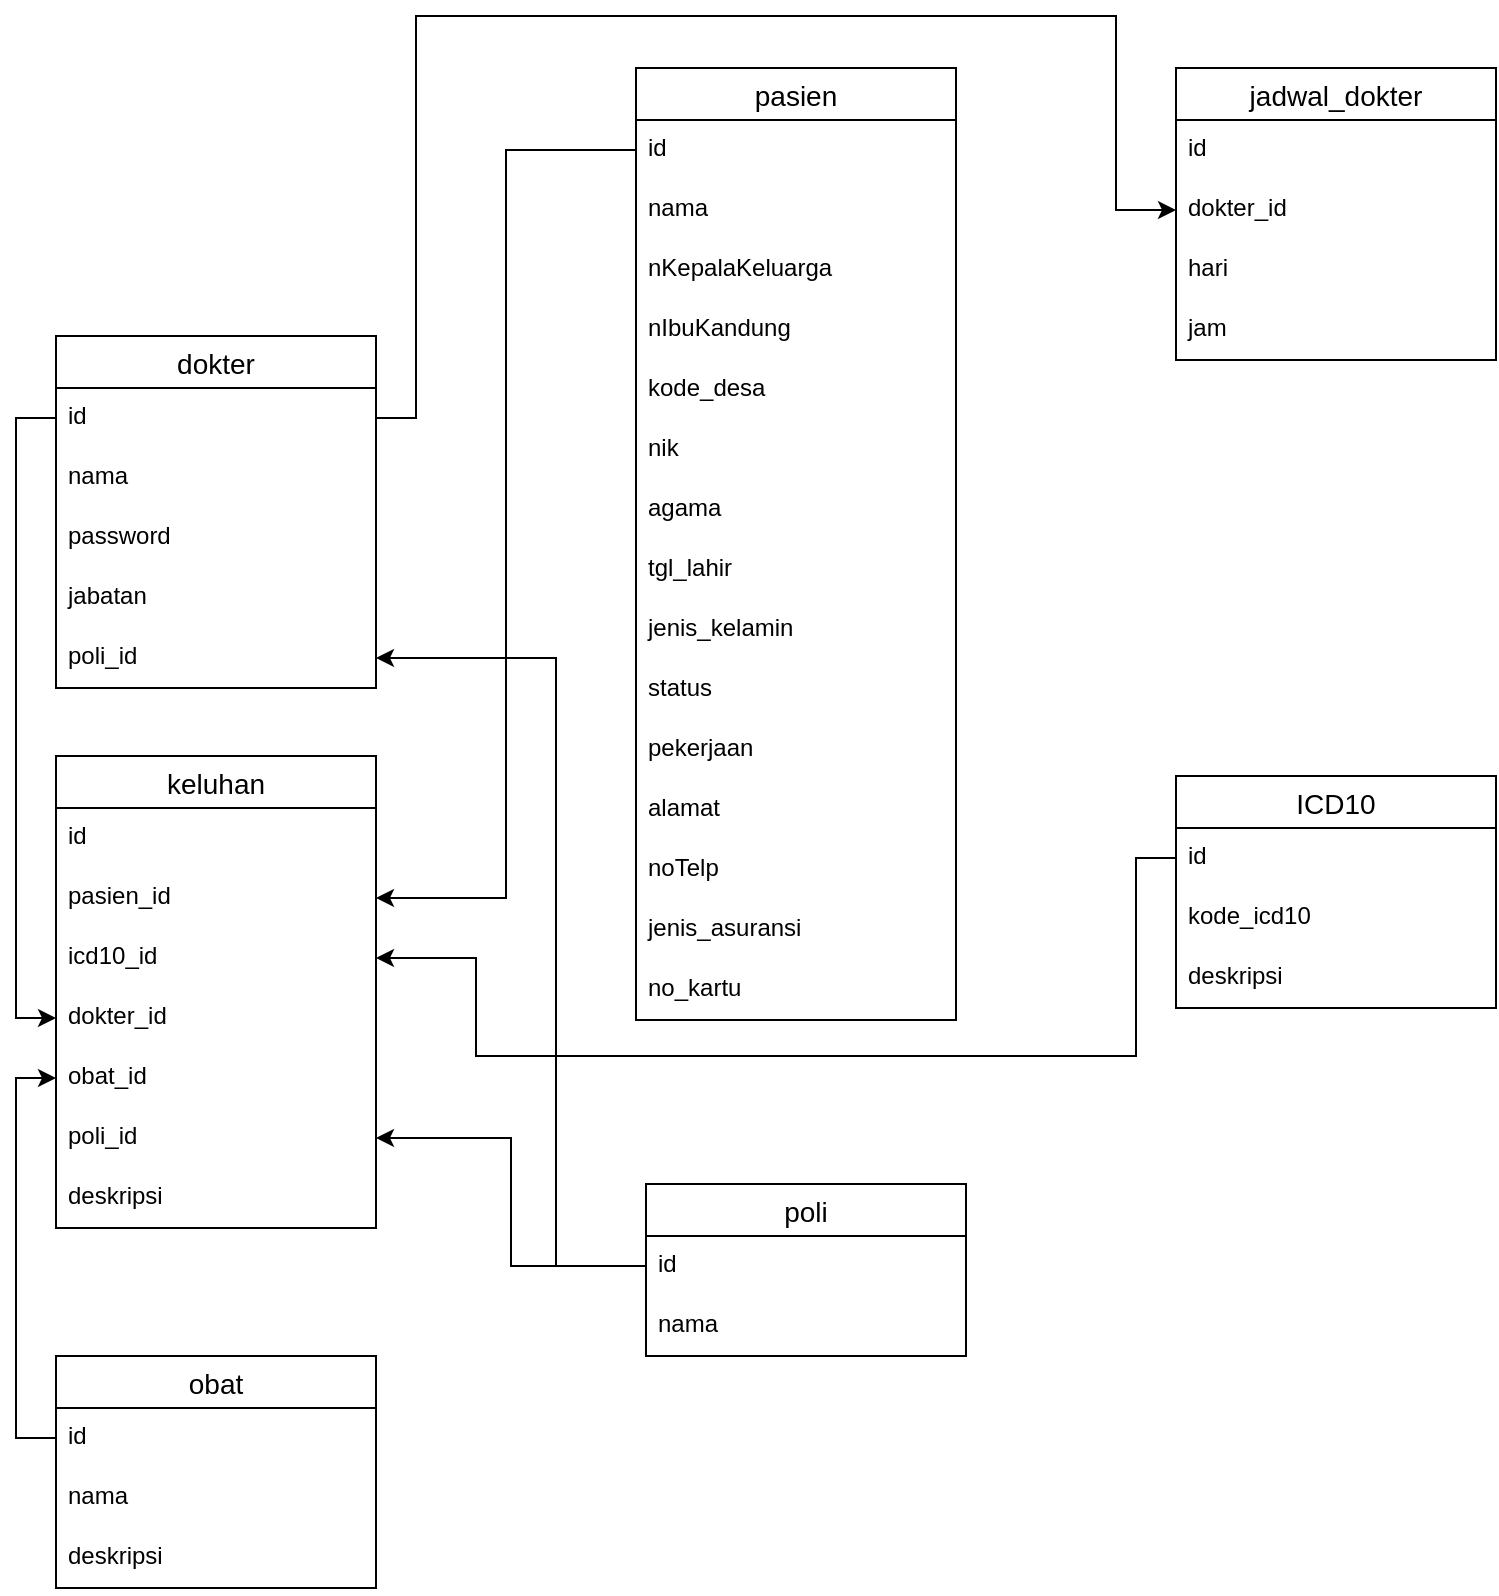 <mxfile version="20.8.16" type="device"><diagram name="Page-1" id="ucpn4Q7qDLKm0nQJn43p"><mxGraphModel dx="1843" dy="830" grid="1" gridSize="10" guides="1" tooltips="1" connect="1" arrows="1" fold="1" page="1" pageScale="1" pageWidth="850" pageHeight="1100" math="0" shadow="0"><root><mxCell id="0"/><mxCell id="1" parent="0"/><mxCell id="6lwlhdfwveSrjPZ8DCFY-1" value="pasien" style="swimlane;fontStyle=0;childLayout=stackLayout;horizontal=1;startSize=26;horizontalStack=0;resizeParent=1;resizeParentMax=0;resizeLast=0;collapsible=1;marginBottom=0;align=center;fontSize=14;" vertex="1" parent="1"><mxGeometry x="340" y="46" width="160" height="476" as="geometry"/></mxCell><mxCell id="6lwlhdfwveSrjPZ8DCFY-2" value="id" style="text;strokeColor=none;fillColor=none;spacingLeft=4;spacingRight=4;overflow=hidden;rotatable=0;points=[[0,0.5],[1,0.5]];portConstraint=eastwest;fontSize=12;" vertex="1" parent="6lwlhdfwveSrjPZ8DCFY-1"><mxGeometry y="26" width="160" height="30" as="geometry"/></mxCell><mxCell id="6lwlhdfwveSrjPZ8DCFY-3" value="nama" style="text;strokeColor=none;fillColor=none;spacingLeft=4;spacingRight=4;overflow=hidden;rotatable=0;points=[[0,0.5],[1,0.5]];portConstraint=eastwest;fontSize=12;" vertex="1" parent="6lwlhdfwveSrjPZ8DCFY-1"><mxGeometry y="56" width="160" height="30" as="geometry"/></mxCell><mxCell id="6lwlhdfwveSrjPZ8DCFY-4" value="nKepalaKeluarga" style="text;strokeColor=none;fillColor=none;spacingLeft=4;spacingRight=4;overflow=hidden;rotatable=0;points=[[0,0.5],[1,0.5]];portConstraint=eastwest;fontSize=12;" vertex="1" parent="6lwlhdfwveSrjPZ8DCFY-1"><mxGeometry y="86" width="160" height="30" as="geometry"/></mxCell><mxCell id="6lwlhdfwveSrjPZ8DCFY-21" value="nIbuKandung" style="text;strokeColor=none;fillColor=none;spacingLeft=4;spacingRight=4;overflow=hidden;rotatable=0;points=[[0,0.5],[1,0.5]];portConstraint=eastwest;fontSize=12;" vertex="1" parent="6lwlhdfwveSrjPZ8DCFY-1"><mxGeometry y="116" width="160" height="30" as="geometry"/></mxCell><mxCell id="6lwlhdfwveSrjPZ8DCFY-22" value="kode_desa" style="text;strokeColor=none;fillColor=none;spacingLeft=4;spacingRight=4;overflow=hidden;rotatable=0;points=[[0,0.5],[1,0.5]];portConstraint=eastwest;fontSize=12;" vertex="1" parent="6lwlhdfwveSrjPZ8DCFY-1"><mxGeometry y="146" width="160" height="30" as="geometry"/></mxCell><mxCell id="6lwlhdfwveSrjPZ8DCFY-23" value="nik" style="text;strokeColor=none;fillColor=none;spacingLeft=4;spacingRight=4;overflow=hidden;rotatable=0;points=[[0,0.5],[1,0.5]];portConstraint=eastwest;fontSize=12;" vertex="1" parent="6lwlhdfwveSrjPZ8DCFY-1"><mxGeometry y="176" width="160" height="30" as="geometry"/></mxCell><mxCell id="6lwlhdfwveSrjPZ8DCFY-24" value="agama" style="text;strokeColor=none;fillColor=none;spacingLeft=4;spacingRight=4;overflow=hidden;rotatable=0;points=[[0,0.5],[1,0.5]];portConstraint=eastwest;fontSize=12;" vertex="1" parent="6lwlhdfwveSrjPZ8DCFY-1"><mxGeometry y="206" width="160" height="30" as="geometry"/></mxCell><mxCell id="6lwlhdfwveSrjPZ8DCFY-29" value="tgl_lahir" style="text;strokeColor=none;fillColor=none;spacingLeft=4;spacingRight=4;overflow=hidden;rotatable=0;points=[[0,0.5],[1,0.5]];portConstraint=eastwest;fontSize=12;" vertex="1" parent="6lwlhdfwveSrjPZ8DCFY-1"><mxGeometry y="236" width="160" height="30" as="geometry"/></mxCell><mxCell id="6lwlhdfwveSrjPZ8DCFY-30" value="jenis_kelamin" style="text;strokeColor=none;fillColor=none;spacingLeft=4;spacingRight=4;overflow=hidden;rotatable=0;points=[[0,0.5],[1,0.5]];portConstraint=eastwest;fontSize=12;" vertex="1" parent="6lwlhdfwveSrjPZ8DCFY-1"><mxGeometry y="266" width="160" height="30" as="geometry"/></mxCell><mxCell id="6lwlhdfwveSrjPZ8DCFY-31" value="status" style="text;strokeColor=none;fillColor=none;spacingLeft=4;spacingRight=4;overflow=hidden;rotatable=0;points=[[0,0.5],[1,0.5]];portConstraint=eastwest;fontSize=12;" vertex="1" parent="6lwlhdfwveSrjPZ8DCFY-1"><mxGeometry y="296" width="160" height="30" as="geometry"/></mxCell><mxCell id="6lwlhdfwveSrjPZ8DCFY-32" value="pekerjaan" style="text;strokeColor=none;fillColor=none;spacingLeft=4;spacingRight=4;overflow=hidden;rotatable=0;points=[[0,0.5],[1,0.5]];portConstraint=eastwest;fontSize=12;" vertex="1" parent="6lwlhdfwveSrjPZ8DCFY-1"><mxGeometry y="326" width="160" height="30" as="geometry"/></mxCell><mxCell id="6lwlhdfwveSrjPZ8DCFY-33" value="alamat" style="text;strokeColor=none;fillColor=none;spacingLeft=4;spacingRight=4;overflow=hidden;rotatable=0;points=[[0,0.5],[1,0.5]];portConstraint=eastwest;fontSize=12;" vertex="1" parent="6lwlhdfwveSrjPZ8DCFY-1"><mxGeometry y="356" width="160" height="30" as="geometry"/></mxCell><mxCell id="6lwlhdfwveSrjPZ8DCFY-34" value="noTelp" style="text;strokeColor=none;fillColor=none;spacingLeft=4;spacingRight=4;overflow=hidden;rotatable=0;points=[[0,0.5],[1,0.5]];portConstraint=eastwest;fontSize=12;" vertex="1" parent="6lwlhdfwveSrjPZ8DCFY-1"><mxGeometry y="386" width="160" height="30" as="geometry"/></mxCell><mxCell id="6lwlhdfwveSrjPZ8DCFY-35" value="jenis_asuransi" style="text;strokeColor=none;fillColor=none;spacingLeft=4;spacingRight=4;overflow=hidden;rotatable=0;points=[[0,0.5],[1,0.5]];portConstraint=eastwest;fontSize=12;" vertex="1" parent="6lwlhdfwveSrjPZ8DCFY-1"><mxGeometry y="416" width="160" height="30" as="geometry"/></mxCell><mxCell id="6lwlhdfwveSrjPZ8DCFY-36" value="no_kartu" style="text;strokeColor=none;fillColor=none;spacingLeft=4;spacingRight=4;overflow=hidden;rotatable=0;points=[[0,0.5],[1,0.5]];portConstraint=eastwest;fontSize=12;" vertex="1" parent="6lwlhdfwveSrjPZ8DCFY-1"><mxGeometry y="446" width="160" height="30" as="geometry"/></mxCell><mxCell id="6lwlhdfwveSrjPZ8DCFY-5" value="dokter" style="swimlane;fontStyle=0;childLayout=stackLayout;horizontal=1;startSize=26;horizontalStack=0;resizeParent=1;resizeParentMax=0;resizeLast=0;collapsible=1;marginBottom=0;align=center;fontSize=14;" vertex="1" parent="1"><mxGeometry x="50" y="180" width="160" height="176" as="geometry"/></mxCell><mxCell id="6lwlhdfwveSrjPZ8DCFY-6" value="id" style="text;strokeColor=none;fillColor=none;spacingLeft=4;spacingRight=4;overflow=hidden;rotatable=0;points=[[0,0.5],[1,0.5]];portConstraint=eastwest;fontSize=12;" vertex="1" parent="6lwlhdfwveSrjPZ8DCFY-5"><mxGeometry y="26" width="160" height="30" as="geometry"/></mxCell><mxCell id="6lwlhdfwveSrjPZ8DCFY-7" value="nama" style="text;strokeColor=none;fillColor=none;spacingLeft=4;spacingRight=4;overflow=hidden;rotatable=0;points=[[0,0.5],[1,0.5]];portConstraint=eastwest;fontSize=12;" vertex="1" parent="6lwlhdfwveSrjPZ8DCFY-5"><mxGeometry y="56" width="160" height="30" as="geometry"/></mxCell><mxCell id="6lwlhdfwveSrjPZ8DCFY-8" value="password" style="text;strokeColor=none;fillColor=none;spacingLeft=4;spacingRight=4;overflow=hidden;rotatable=0;points=[[0,0.5],[1,0.5]];portConstraint=eastwest;fontSize=12;" vertex="1" parent="6lwlhdfwveSrjPZ8DCFY-5"><mxGeometry y="86" width="160" height="30" as="geometry"/></mxCell><mxCell id="6lwlhdfwveSrjPZ8DCFY-37" value="jabatan" style="text;strokeColor=none;fillColor=none;spacingLeft=4;spacingRight=4;overflow=hidden;rotatable=0;points=[[0,0.5],[1,0.5]];portConstraint=eastwest;fontSize=12;" vertex="1" parent="6lwlhdfwveSrjPZ8DCFY-5"><mxGeometry y="116" width="160" height="30" as="geometry"/></mxCell><mxCell id="6lwlhdfwveSrjPZ8DCFY-58" value="poli_id" style="text;strokeColor=none;fillColor=none;spacingLeft=4;spacingRight=4;overflow=hidden;rotatable=0;points=[[0,0.5],[1,0.5]];portConstraint=eastwest;fontSize=12;" vertex="1" parent="6lwlhdfwveSrjPZ8DCFY-5"><mxGeometry y="146" width="160" height="30" as="geometry"/></mxCell><mxCell id="6lwlhdfwveSrjPZ8DCFY-9" value="obat" style="swimlane;fontStyle=0;childLayout=stackLayout;horizontal=1;startSize=26;horizontalStack=0;resizeParent=1;resizeParentMax=0;resizeLast=0;collapsible=1;marginBottom=0;align=center;fontSize=14;" vertex="1" parent="1"><mxGeometry x="50" y="690" width="160" height="116" as="geometry"/></mxCell><mxCell id="6lwlhdfwveSrjPZ8DCFY-10" value="id" style="text;strokeColor=none;fillColor=none;spacingLeft=4;spacingRight=4;overflow=hidden;rotatable=0;points=[[0,0.5],[1,0.5]];portConstraint=eastwest;fontSize=12;" vertex="1" parent="6lwlhdfwveSrjPZ8DCFY-9"><mxGeometry y="26" width="160" height="30" as="geometry"/></mxCell><mxCell id="6lwlhdfwveSrjPZ8DCFY-11" value="nama" style="text;strokeColor=none;fillColor=none;spacingLeft=4;spacingRight=4;overflow=hidden;rotatable=0;points=[[0,0.5],[1,0.5]];portConstraint=eastwest;fontSize=12;" vertex="1" parent="6lwlhdfwveSrjPZ8DCFY-9"><mxGeometry y="56" width="160" height="30" as="geometry"/></mxCell><mxCell id="6lwlhdfwveSrjPZ8DCFY-12" value="deskripsi" style="text;strokeColor=none;fillColor=none;spacingLeft=4;spacingRight=4;overflow=hidden;rotatable=0;points=[[0,0.5],[1,0.5]];portConstraint=eastwest;fontSize=12;" vertex="1" parent="6lwlhdfwveSrjPZ8DCFY-9"><mxGeometry y="86" width="160" height="30" as="geometry"/></mxCell><mxCell id="6lwlhdfwveSrjPZ8DCFY-13" value="ICD10" style="swimlane;fontStyle=0;childLayout=stackLayout;horizontal=1;startSize=26;horizontalStack=0;resizeParent=1;resizeParentMax=0;resizeLast=0;collapsible=1;marginBottom=0;align=center;fontSize=14;" vertex="1" parent="1"><mxGeometry x="610" y="400" width="160" height="116" as="geometry"/></mxCell><mxCell id="6lwlhdfwveSrjPZ8DCFY-14" value="id" style="text;strokeColor=none;fillColor=none;spacingLeft=4;spacingRight=4;overflow=hidden;rotatable=0;points=[[0,0.5],[1,0.5]];portConstraint=eastwest;fontSize=12;" vertex="1" parent="6lwlhdfwveSrjPZ8DCFY-13"><mxGeometry y="26" width="160" height="30" as="geometry"/></mxCell><mxCell id="6lwlhdfwveSrjPZ8DCFY-15" value="kode_icd10" style="text;strokeColor=none;fillColor=none;spacingLeft=4;spacingRight=4;overflow=hidden;rotatable=0;points=[[0,0.5],[1,0.5]];portConstraint=eastwest;fontSize=12;" vertex="1" parent="6lwlhdfwveSrjPZ8DCFY-13"><mxGeometry y="56" width="160" height="30" as="geometry"/></mxCell><mxCell id="6lwlhdfwveSrjPZ8DCFY-16" value="deskripsi" style="text;strokeColor=none;fillColor=none;spacingLeft=4;spacingRight=4;overflow=hidden;rotatable=0;points=[[0,0.5],[1,0.5]];portConstraint=eastwest;fontSize=12;" vertex="1" parent="6lwlhdfwveSrjPZ8DCFY-13"><mxGeometry y="86" width="160" height="30" as="geometry"/></mxCell><mxCell id="6lwlhdfwveSrjPZ8DCFY-25" value="keluhan" style="swimlane;fontStyle=0;childLayout=stackLayout;horizontal=1;startSize=26;horizontalStack=0;resizeParent=1;resizeParentMax=0;resizeLast=0;collapsible=1;marginBottom=0;align=center;fontSize=14;" vertex="1" parent="1"><mxGeometry x="50" y="390" width="160" height="236" as="geometry"/></mxCell><mxCell id="6lwlhdfwveSrjPZ8DCFY-51" value="id" style="text;strokeColor=none;fillColor=none;spacingLeft=4;spacingRight=4;overflow=hidden;rotatable=0;points=[[0,0.5],[1,0.5]];portConstraint=eastwest;fontSize=12;" vertex="1" parent="6lwlhdfwveSrjPZ8DCFY-25"><mxGeometry y="26" width="160" height="30" as="geometry"/></mxCell><mxCell id="6lwlhdfwveSrjPZ8DCFY-26" value="pasien_id" style="text;strokeColor=none;fillColor=none;spacingLeft=4;spacingRight=4;overflow=hidden;rotatable=0;points=[[0,0.5],[1,0.5]];portConstraint=eastwest;fontSize=12;" vertex="1" parent="6lwlhdfwveSrjPZ8DCFY-25"><mxGeometry y="56" width="160" height="30" as="geometry"/></mxCell><mxCell id="6lwlhdfwveSrjPZ8DCFY-27" value="icd10_id" style="text;strokeColor=none;fillColor=none;spacingLeft=4;spacingRight=4;overflow=hidden;rotatable=0;points=[[0,0.5],[1,0.5]];portConstraint=eastwest;fontSize=12;" vertex="1" parent="6lwlhdfwveSrjPZ8DCFY-25"><mxGeometry y="86" width="160" height="30" as="geometry"/></mxCell><mxCell id="6lwlhdfwveSrjPZ8DCFY-44" value="dokter_id" style="text;strokeColor=none;fillColor=none;spacingLeft=4;spacingRight=4;overflow=hidden;rotatable=0;points=[[0,0.5],[1,0.5]];portConstraint=eastwest;fontSize=12;" vertex="1" parent="6lwlhdfwveSrjPZ8DCFY-25"><mxGeometry y="116" width="160" height="30" as="geometry"/></mxCell><mxCell id="6lwlhdfwveSrjPZ8DCFY-45" value="obat_id" style="text;strokeColor=none;fillColor=none;spacingLeft=4;spacingRight=4;overflow=hidden;rotatable=0;points=[[0,0.5],[1,0.5]];portConstraint=eastwest;fontSize=12;" vertex="1" parent="6lwlhdfwveSrjPZ8DCFY-25"><mxGeometry y="146" width="160" height="30" as="geometry"/></mxCell><mxCell id="6lwlhdfwveSrjPZ8DCFY-52" value="poli_id" style="text;strokeColor=none;fillColor=none;spacingLeft=4;spacingRight=4;overflow=hidden;rotatable=0;points=[[0,0.5],[1,0.5]];portConstraint=eastwest;fontSize=12;" vertex="1" parent="6lwlhdfwveSrjPZ8DCFY-25"><mxGeometry y="176" width="160" height="30" as="geometry"/></mxCell><mxCell id="6lwlhdfwveSrjPZ8DCFY-28" value="deskripsi" style="text;strokeColor=none;fillColor=none;spacingLeft=4;spacingRight=4;overflow=hidden;rotatable=0;points=[[0,0.5],[1,0.5]];portConstraint=eastwest;fontSize=12;" vertex="1" parent="6lwlhdfwveSrjPZ8DCFY-25"><mxGeometry y="206" width="160" height="30" as="geometry"/></mxCell><mxCell id="6lwlhdfwveSrjPZ8DCFY-39" value="jadwal_dokter" style="swimlane;fontStyle=0;childLayout=stackLayout;horizontal=1;startSize=26;horizontalStack=0;resizeParent=1;resizeParentMax=0;resizeLast=0;collapsible=1;marginBottom=0;align=center;fontSize=14;" vertex="1" parent="1"><mxGeometry x="610" y="46" width="160" height="146" as="geometry"/></mxCell><mxCell id="6lwlhdfwveSrjPZ8DCFY-40" value="id" style="text;strokeColor=none;fillColor=none;spacingLeft=4;spacingRight=4;overflow=hidden;rotatable=0;points=[[0,0.5],[1,0.5]];portConstraint=eastwest;fontSize=12;" vertex="1" parent="6lwlhdfwveSrjPZ8DCFY-39"><mxGeometry y="26" width="160" height="30" as="geometry"/></mxCell><mxCell id="6lwlhdfwveSrjPZ8DCFY-41" value="dokter_id" style="text;strokeColor=none;fillColor=none;spacingLeft=4;spacingRight=4;overflow=hidden;rotatable=0;points=[[0,0.5],[1,0.5]];portConstraint=eastwest;fontSize=12;" vertex="1" parent="6lwlhdfwveSrjPZ8DCFY-39"><mxGeometry y="56" width="160" height="30" as="geometry"/></mxCell><mxCell id="6lwlhdfwveSrjPZ8DCFY-42" value="hari" style="text;strokeColor=none;fillColor=none;spacingLeft=4;spacingRight=4;overflow=hidden;rotatable=0;points=[[0,0.5],[1,0.5]];portConstraint=eastwest;fontSize=12;" vertex="1" parent="6lwlhdfwveSrjPZ8DCFY-39"><mxGeometry y="86" width="160" height="30" as="geometry"/></mxCell><mxCell id="6lwlhdfwveSrjPZ8DCFY-43" value="jam" style="text;strokeColor=none;fillColor=none;spacingLeft=4;spacingRight=4;overflow=hidden;rotatable=0;points=[[0,0.5],[1,0.5]];portConstraint=eastwest;fontSize=12;" vertex="1" parent="6lwlhdfwveSrjPZ8DCFY-39"><mxGeometry y="116" width="160" height="30" as="geometry"/></mxCell><mxCell id="6lwlhdfwveSrjPZ8DCFY-46" style="edgeStyle=orthogonalEdgeStyle;rounded=0;orthogonalLoop=1;jettySize=auto;html=1;exitX=0;exitY=0.5;exitDx=0;exitDy=0;entryX=0;entryY=0.5;entryDx=0;entryDy=0;" edge="1" parent="1" source="6lwlhdfwveSrjPZ8DCFY-6" target="6lwlhdfwveSrjPZ8DCFY-44"><mxGeometry relative="1" as="geometry"/></mxCell><mxCell id="6lwlhdfwveSrjPZ8DCFY-47" style="edgeStyle=orthogonalEdgeStyle;rounded=0;orthogonalLoop=1;jettySize=auto;html=1;exitX=0;exitY=0.5;exitDx=0;exitDy=0;entryX=1;entryY=0.5;entryDx=0;entryDy=0;" edge="1" parent="1" source="6lwlhdfwveSrjPZ8DCFY-14" target="6lwlhdfwveSrjPZ8DCFY-27"><mxGeometry relative="1" as="geometry"><Array as="points"><mxPoint x="590" y="441"/><mxPoint x="590" y="540"/><mxPoint x="260" y="540"/><mxPoint x="260" y="491"/></Array></mxGeometry></mxCell><mxCell id="6lwlhdfwveSrjPZ8DCFY-48" style="edgeStyle=orthogonalEdgeStyle;rounded=0;orthogonalLoop=1;jettySize=auto;html=1;exitX=0;exitY=0.5;exitDx=0;exitDy=0;entryX=0;entryY=0.5;entryDx=0;entryDy=0;" edge="1" parent="1" source="6lwlhdfwveSrjPZ8DCFY-10" target="6lwlhdfwveSrjPZ8DCFY-45"><mxGeometry relative="1" as="geometry"/></mxCell><mxCell id="6lwlhdfwveSrjPZ8DCFY-49" style="edgeStyle=orthogonalEdgeStyle;rounded=0;orthogonalLoop=1;jettySize=auto;html=1;exitX=0;exitY=0.5;exitDx=0;exitDy=0;entryX=1;entryY=0.5;entryDx=0;entryDy=0;" edge="1" parent="1" source="6lwlhdfwveSrjPZ8DCFY-2" target="6lwlhdfwveSrjPZ8DCFY-26"><mxGeometry relative="1" as="geometry"/></mxCell><mxCell id="6lwlhdfwveSrjPZ8DCFY-50" style="edgeStyle=orthogonalEdgeStyle;rounded=0;orthogonalLoop=1;jettySize=auto;html=1;exitX=1;exitY=0.5;exitDx=0;exitDy=0;entryX=0;entryY=0.5;entryDx=0;entryDy=0;" edge="1" parent="1" source="6lwlhdfwveSrjPZ8DCFY-6" target="6lwlhdfwveSrjPZ8DCFY-41"><mxGeometry relative="1" as="geometry"><Array as="points"><mxPoint x="230" y="221"/><mxPoint x="230" y="20"/><mxPoint x="580" y="20"/><mxPoint x="580" y="117"/></Array></mxGeometry></mxCell><mxCell id="6lwlhdfwveSrjPZ8DCFY-53" value="poli" style="swimlane;fontStyle=0;childLayout=stackLayout;horizontal=1;startSize=26;horizontalStack=0;resizeParent=1;resizeParentMax=0;resizeLast=0;collapsible=1;marginBottom=0;align=center;fontSize=14;" vertex="1" parent="1"><mxGeometry x="345" y="604" width="160" height="86" as="geometry"/></mxCell><mxCell id="6lwlhdfwveSrjPZ8DCFY-54" value="id" style="text;strokeColor=none;fillColor=none;spacingLeft=4;spacingRight=4;overflow=hidden;rotatable=0;points=[[0,0.5],[1,0.5]];portConstraint=eastwest;fontSize=12;" vertex="1" parent="6lwlhdfwveSrjPZ8DCFY-53"><mxGeometry y="26" width="160" height="30" as="geometry"/></mxCell><mxCell id="6lwlhdfwveSrjPZ8DCFY-55" value="nama" style="text;strokeColor=none;fillColor=none;spacingLeft=4;spacingRight=4;overflow=hidden;rotatable=0;points=[[0,0.5],[1,0.5]];portConstraint=eastwest;fontSize=12;" vertex="1" parent="6lwlhdfwveSrjPZ8DCFY-53"><mxGeometry y="56" width="160" height="30" as="geometry"/></mxCell><mxCell id="6lwlhdfwveSrjPZ8DCFY-57" style="edgeStyle=orthogonalEdgeStyle;rounded=0;orthogonalLoop=1;jettySize=auto;html=1;exitX=0;exitY=0.5;exitDx=0;exitDy=0;entryX=1;entryY=0.5;entryDx=0;entryDy=0;" edge="1" parent="1" source="6lwlhdfwveSrjPZ8DCFY-54" target="6lwlhdfwveSrjPZ8DCFY-52"><mxGeometry relative="1" as="geometry"/></mxCell><mxCell id="6lwlhdfwveSrjPZ8DCFY-59" style="edgeStyle=orthogonalEdgeStyle;rounded=0;orthogonalLoop=1;jettySize=auto;html=1;exitX=0;exitY=0.5;exitDx=0;exitDy=0;entryX=1;entryY=0.5;entryDx=0;entryDy=0;" edge="1" parent="1" source="6lwlhdfwveSrjPZ8DCFY-54" target="6lwlhdfwveSrjPZ8DCFY-58"><mxGeometry relative="1" as="geometry"><Array as="points"><mxPoint x="300" y="341"/></Array></mxGeometry></mxCell></root></mxGraphModel></diagram></mxfile>